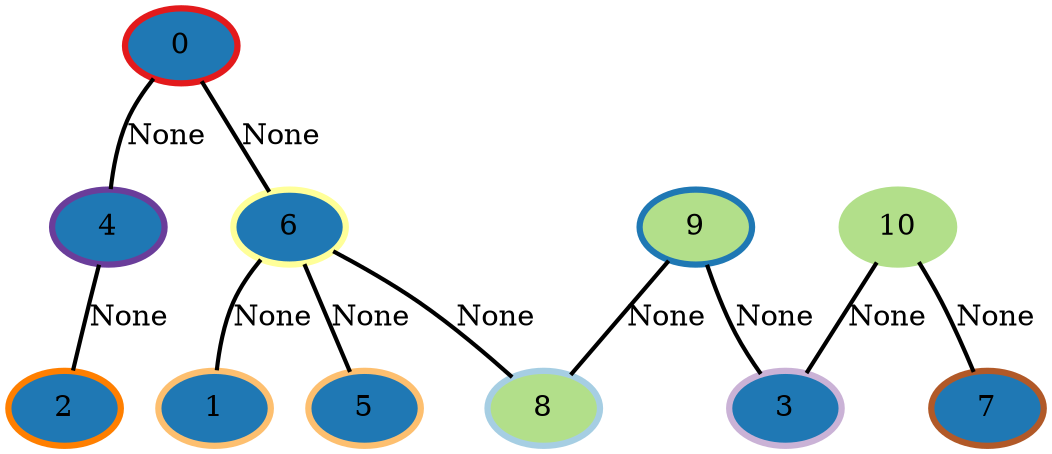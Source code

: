 graph G {
    0 [penwidth=3,label="0",color=6, colorscheme=paired12,style=filled,fillcolor=2]
    1 [penwidth=3,label="1",color=7, colorscheme=paired12,style=filled,fillcolor=2]
    2 [penwidth=3,label="2",color=8, colorscheme=paired12,style=filled,fillcolor=2]
    3 [penwidth=3,label="3",color=9, colorscheme=paired12,style=filled,fillcolor=2]
    4 [penwidth=3,label="4",color=10, colorscheme=paired12,style=filled,fillcolor=2]
    5 [penwidth=3,label="5",color=7, colorscheme=paired12,style=filled,fillcolor=2]
    6 [penwidth=3,label="6",color=11, colorscheme=paired12,style=filled,fillcolor=2]
    7 [penwidth=3,label="7",color=12, colorscheme=paired12,style=filled,fillcolor=2]
    8 [penwidth=3,label="8",color=1, colorscheme=paired12,style=filled,fillcolor=3]
    9 [penwidth=3,label="9",color=2, colorscheme=paired12,style=filled,fillcolor=3]
    10 [penwidth=3,label="10",color=3, colorscheme=paired12,style=filled,fillcolor=3]

    0--6 [penwidth=2,label="None"]
    6--8 [penwidth=2,label="None"]
    9--3 [penwidth=2,label="None"]
    9--8 [penwidth=2,label="None"]
    10--7 [penwidth=2,label="None"]
    4--2 [penwidth=2,label="None"]
    6--5 [penwidth=2,label="None"]
    6--1 [penwidth=2,label="None"]
    10--3 [penwidth=2,label="None"]
    0--4 [penwidth=2,label="None"]
}